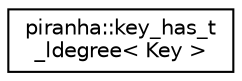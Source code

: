 digraph "Graphical Class Hierarchy"
{
  edge [fontname="Helvetica",fontsize="10",labelfontname="Helvetica",labelfontsize="10"];
  node [fontname="Helvetica",fontsize="10",shape=record];
  rankdir="LR";
  Node0 [label="piranha::key_has_t\l_ldegree\< Key \>",height=0.2,width=0.4,color="black", fillcolor="white", style="filled",URL="$classpiranha_1_1key__has__t__ldegree.html",tooltip="Type trait to detect if a key type has a trigonometric low degree property. "];
}
